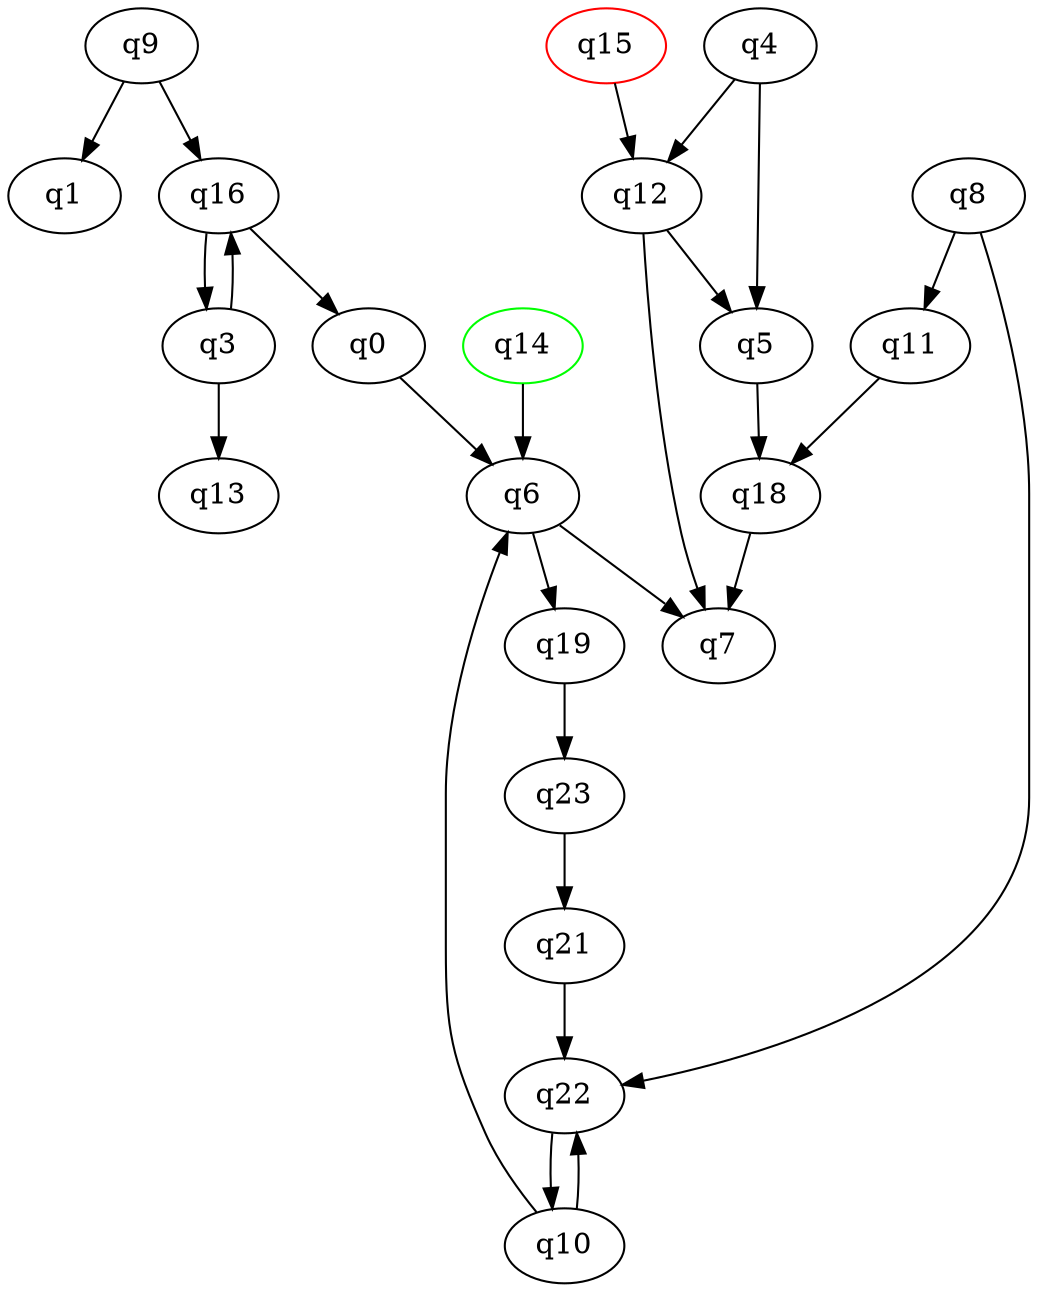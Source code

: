 digraph A{
q14 [initial=1,color=green];
q15 [final=1,color=red];
q0 -> q6;
q3 -> q13;
q3 -> q16;
q4 -> q5;
q4 -> q12;
q5 -> q18;
q6 -> q7;
q6 -> q19;
q8 -> q11;
q8 -> q22;
q9 -> q1;
q9 -> q16;
q10 -> q6;
q10 -> q22;
q11 -> q18;
q12 -> q5;
q12 -> q7;
q14 -> q6;
q15 -> q12;
q16 -> q0;
q16 -> q3;
q18 -> q7;
q19 -> q23;
q21 -> q22;
q22 -> q10;
q23 -> q21;
}